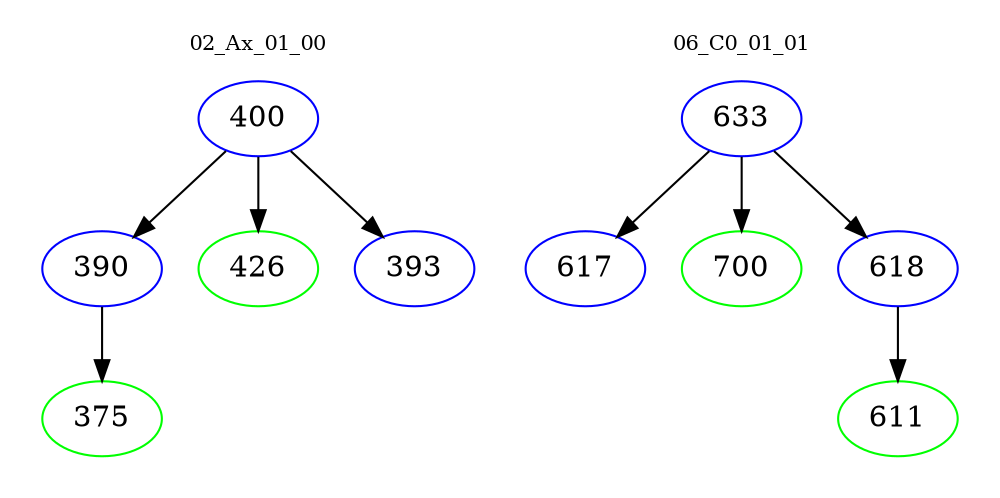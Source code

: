 digraph{
subgraph cluster_0 {
color = white
label = "02_Ax_01_00";
fontsize=10;
T0_400 [label="400", color="blue"]
T0_400 -> T0_390 [color="black"]
T0_390 [label="390", color="blue"]
T0_390 -> T0_375 [color="black"]
T0_375 [label="375", color="green"]
T0_400 -> T0_426 [color="black"]
T0_426 [label="426", color="green"]
T0_400 -> T0_393 [color="black"]
T0_393 [label="393", color="blue"]
}
subgraph cluster_1 {
color = white
label = "06_C0_01_01";
fontsize=10;
T1_633 [label="633", color="blue"]
T1_633 -> T1_617 [color="black"]
T1_617 [label="617", color="blue"]
T1_633 -> T1_700 [color="black"]
T1_700 [label="700", color="green"]
T1_633 -> T1_618 [color="black"]
T1_618 [label="618", color="blue"]
T1_618 -> T1_611 [color="black"]
T1_611 [label="611", color="green"]
}
}
